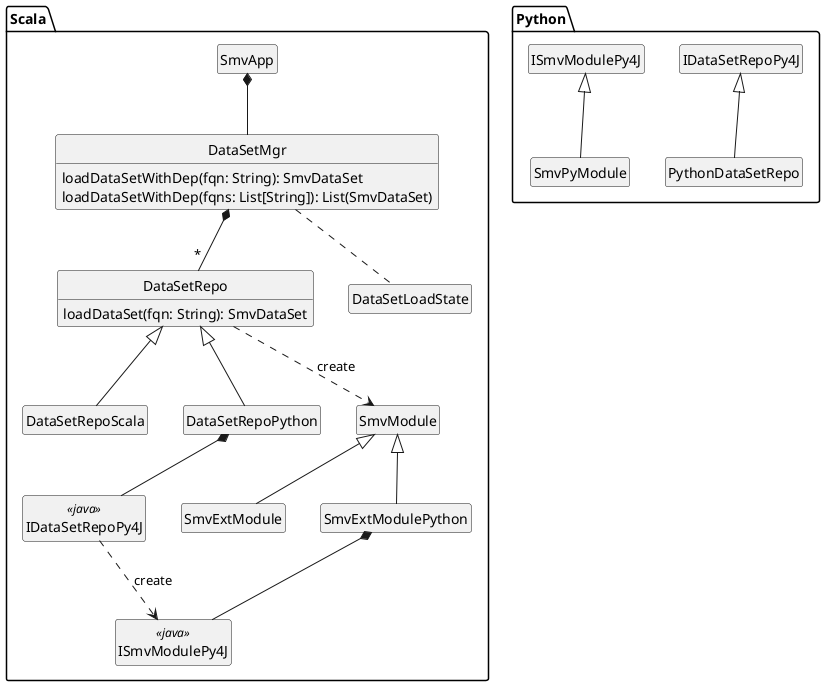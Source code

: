 @startuml

hide empty methods
hide empty fields
hide circle

package Scala {
  class SmvApp
  class DataSetMgr {
    loadDataSetWithDep(fqn: String): SmvDataSet
    loadDataSetWithDep(fqns: List[String]): List(SmvDataSet)
  }
  class DataSetRepo {
    loadDataSet(fqn: String): SmvDataSet
  }
  class DataSetRepoScala extends DataSetRepo
  class DataSetRepoPython extends DataSetRepo
  class IDataSetRepoPy4J <<java>>
  class SmvModule
  class SmvExtModule extends SmvModule
  class SmvExtModulePython extends SmvModule
  class ISmvModulePy4J <<java>>

  SmvApp *-- DataSetMgr
  DataSetMgr .. DataSetLoadState
  DataSetMgr *-- "*" DataSetRepo
  DataSetRepo ..> SmvModule : "create"
  SmvExtModulePython *-- ISmvModulePy4J
  DataSetRepoPython *-- IDataSetRepoPy4J
  IDataSetRepoPy4J ..> ISmvModulePy4J : "create"
}

package Python {
  class PythonDataSetRepo extends IDataSetRepoPy4J
  class SmvPyModule extends ISmvModulePy4J
}

@enduml
